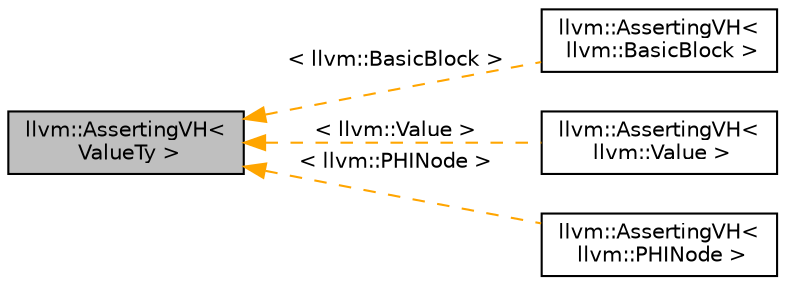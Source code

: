 digraph "llvm::AssertingVH&lt; ValueTy &gt;"
{
 // LATEX_PDF_SIZE
  bgcolor="transparent";
  edge [fontname="Helvetica",fontsize="10",labelfontname="Helvetica",labelfontsize="10"];
  node [fontname="Helvetica",fontsize="10",shape=record];
  rankdir="LR";
  Node1 [label="llvm::AssertingVH\<\l ValueTy \>",height=0.2,width=0.4,color="black", fillcolor="grey75", style="filled", fontcolor="black",tooltip="Value handle that asserts if the Value is deleted."];
  Node1 -> Node2 [dir="back",color="orange",fontsize="10",style="dashed",label=" \< llvm::BasicBlock \>" ,fontname="Helvetica"];
  Node2 [label="llvm::AssertingVH\<\l llvm::BasicBlock \>",height=0.2,width=0.4,color="black",URL="$classllvm_1_1AssertingVH.html",tooltip=" "];
  Node1 -> Node3 [dir="back",color="orange",fontsize="10",style="dashed",label=" \< llvm::Value \>" ,fontname="Helvetica"];
  Node3 [label="llvm::AssertingVH\<\l llvm::Value \>",height=0.2,width=0.4,color="black",URL="$classllvm_1_1AssertingVH.html",tooltip=" "];
  Node1 -> Node4 [dir="back",color="orange",fontsize="10",style="dashed",label=" \< llvm::PHINode \>" ,fontname="Helvetica"];
  Node4 [label="llvm::AssertingVH\<\l llvm::PHINode \>",height=0.2,width=0.4,color="black",URL="$classllvm_1_1AssertingVH.html",tooltip=" "];
}
